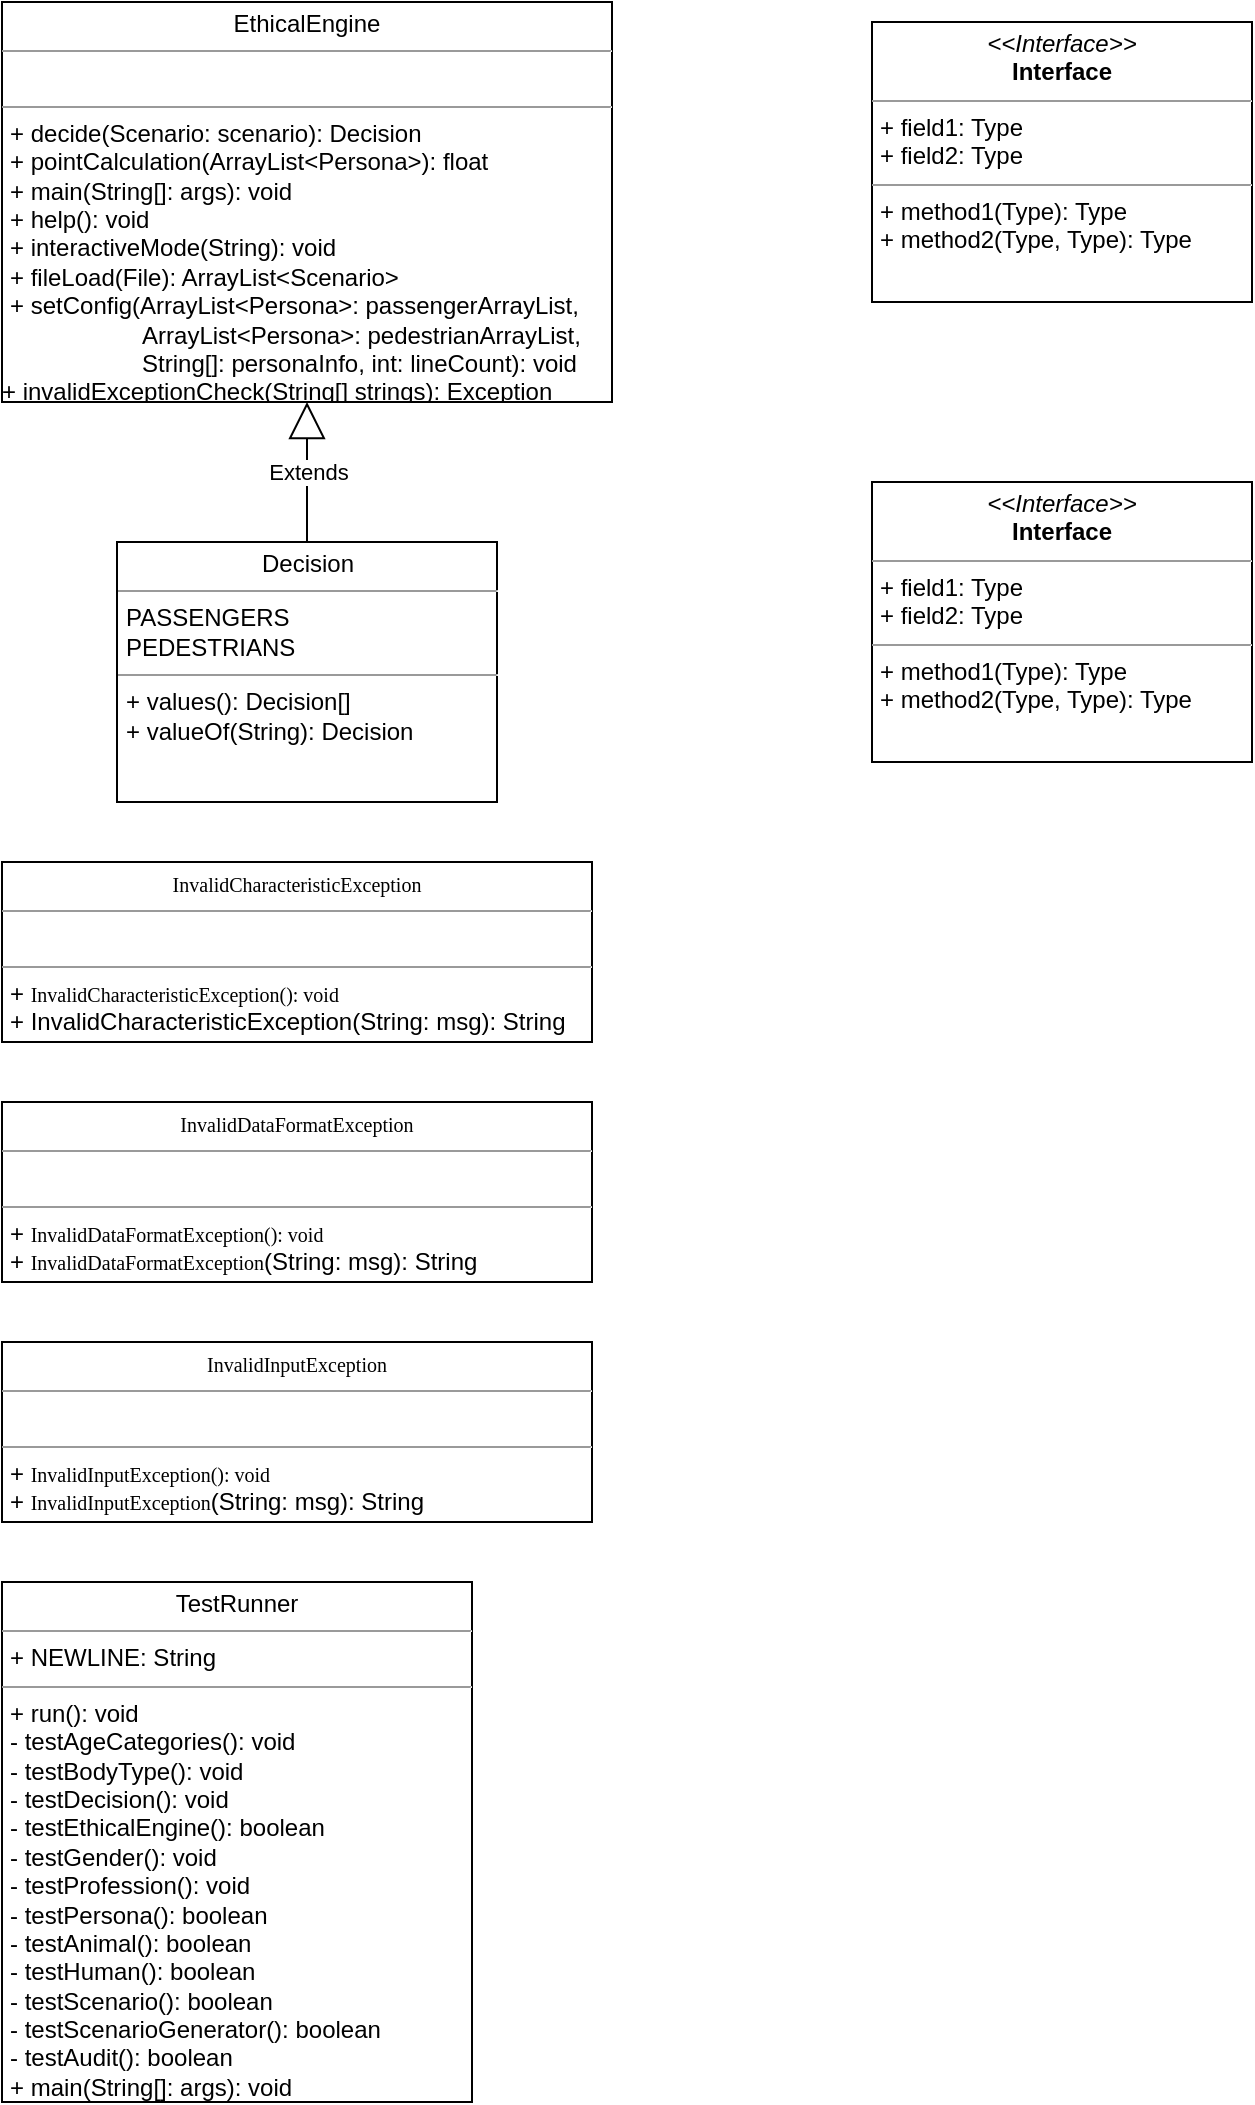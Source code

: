 <mxfile version="13.9.9" type="github">
  <diagram name="Page-1" id="c4acf3e9-155e-7222-9cf6-157b1a14988f">
    <mxGraphModel dx="1175" dy="580" grid="1" gridSize="10" guides="1" tooltips="1" connect="1" arrows="1" fold="1" page="1" pageScale="1" pageWidth="850" pageHeight="1100" background="#ffffff" math="0" shadow="0">
      <root>
        <mxCell id="0" />
        <mxCell id="1" parent="0" />
        <mxCell id="5d2195bd80daf111-15" value="&lt;p style=&quot;margin: 0px ; margin-top: 4px ; text-align: center&quot;&gt;EthicalEngine&lt;/p&gt;&lt;hr size=&quot;1&quot;&gt;&lt;p style=&quot;margin: 0px ; margin-left: 4px&quot;&gt;&lt;br&gt;&lt;/p&gt;&lt;hr size=&quot;1&quot;&gt;&lt;p style=&quot;margin: 0px ; margin-left: 4px&quot;&gt;+ decide(Scenario: scenario): Decision&lt;br&gt;+ pointCalculation(ArrayList&amp;lt;Persona&amp;gt;): float&lt;/p&gt;&lt;p style=&quot;margin: 0px ; margin-left: 4px&quot;&gt;+ main(String[]: args): void&lt;/p&gt;&lt;p style=&quot;margin: 0px ; margin-left: 4px&quot;&gt;+ help(): void&lt;/p&gt;&lt;p style=&quot;margin: 0px ; margin-left: 4px&quot;&gt;+ interactiveMode(String): void&lt;/p&gt;&lt;p style=&quot;margin: 0px ; margin-left: 4px&quot;&gt;+ fileLoad(File): ArrayList&amp;lt;Scenario&amp;gt;&lt;/p&gt;&lt;p style=&quot;margin: 0px ; margin-left: 4px&quot;&gt;+ setConfig(ArrayList&amp;lt;Persona&amp;gt;: passengerArrayList,&amp;nbsp;&lt;/p&gt;&lt;p style=&quot;margin: 0px ; margin-left: 4px&quot;&gt;&amp;nbsp; &amp;nbsp; &amp;nbsp; &amp;nbsp; &amp;nbsp; &amp;nbsp; &amp;nbsp; &amp;nbsp; &amp;nbsp; &amp;nbsp; ArrayList&amp;lt;Persona&amp;gt;: pedestrianArrayList,&amp;nbsp;&lt;/p&gt;&amp;nbsp; &amp;nbsp; &amp;nbsp; &amp;nbsp; &amp;nbsp; &amp;nbsp; &amp;nbsp; &amp;nbsp; &amp;nbsp; &amp;nbsp; &amp;nbsp;&lt;span&gt;String[]: personaInfo, int: lineCount): void&lt;br&gt;&lt;/span&gt;+ invalidExceptionCheck(String[] strings): Exception" style="verticalAlign=top;align=left;overflow=fill;fontSize=12;fontFamily=Helvetica;html=1;rounded=0;shadow=0;comic=0;labelBackgroundColor=none;strokeWidth=1" parent="1" vertex="1">
          <mxGeometry x="25" y="40" width="305" height="200" as="geometry" />
        </mxCell>
        <mxCell id="5d2195bd80daf111-19" value="&lt;p style=&quot;margin: 0px ; margin-top: 4px ; text-align: center&quot;&gt;&lt;span style=&quot;font-family: &amp;#34;verdana&amp;#34; ; font-size: 10px&quot;&gt;InvalidCharacteristicException&lt;/span&gt;&lt;br&gt;&lt;/p&gt;&lt;hr size=&quot;1&quot;&gt;&lt;p style=&quot;margin: 0px ; margin-left: 4px&quot;&gt;&lt;br&gt;&lt;/p&gt;&lt;hr size=&quot;1&quot;&gt;&lt;p style=&quot;margin: 0px ; margin-left: 4px&quot;&gt;+&amp;nbsp;&lt;span style=&quot;font-family: &amp;#34;verdana&amp;#34; ; font-size: 10px ; text-align: center&quot;&gt;InvalidCharacteristicException(): void&lt;/span&gt;&lt;br&gt;+&amp;nbsp;InvalidCharacteristicException(String: msg): String&lt;/p&gt;" style="verticalAlign=top;align=left;overflow=fill;fontSize=12;fontFamily=Helvetica;html=1;rounded=0;shadow=0;comic=0;labelBackgroundColor=none;strokeWidth=1" parent="1" vertex="1">
          <mxGeometry x="25" y="470" width="295" height="90" as="geometry" />
        </mxCell>
        <mxCell id="5d2195bd80daf111-20" value="&lt;p style=&quot;margin:0px;margin-top:4px;text-align:center;&quot;&gt;&lt;i&gt;&amp;lt;&amp;lt;Interface&amp;gt;&amp;gt;&lt;/i&gt;&lt;br/&gt;&lt;b&gt;Interface&lt;/b&gt;&lt;/p&gt;&lt;hr size=&quot;1&quot;/&gt;&lt;p style=&quot;margin:0px;margin-left:4px;&quot;&gt;+ field1: Type&lt;br/&gt;+ field2: Type&lt;/p&gt;&lt;hr size=&quot;1&quot;/&gt;&lt;p style=&quot;margin:0px;margin-left:4px;&quot;&gt;+ method1(Type): Type&lt;br/&gt;+ method2(Type, Type): Type&lt;/p&gt;" style="verticalAlign=top;align=left;overflow=fill;fontSize=12;fontFamily=Helvetica;html=1;rounded=0;shadow=0;comic=0;labelBackgroundColor=none;strokeWidth=1" parent="1" vertex="1">
          <mxGeometry x="460" y="50" width="190" height="140" as="geometry" />
        </mxCell>
        <mxCell id="wjkCWkdYf_oV-Li8shmm-3" value="&lt;p style=&quot;margin: 0px ; margin-top: 4px ; text-align: center&quot;&gt;&lt;span style=&quot;font-family: &amp;#34;verdana&amp;#34; ; font-size: 10px&quot;&gt;InvalidDataFormatException&lt;/span&gt;&lt;br&gt;&lt;/p&gt;&lt;hr size=&quot;1&quot;&gt;&lt;p style=&quot;margin: 0px ; margin-left: 4px&quot;&gt;&lt;br&gt;&lt;/p&gt;&lt;hr size=&quot;1&quot;&gt;&lt;p style=&quot;margin: 0px ; margin-left: 4px&quot;&gt;+&amp;nbsp;&lt;span style=&quot;font-size: 10px ; text-align: center ; font-family: &amp;#34;verdana&amp;#34;&quot;&gt;InvalidDataFormatException&lt;/span&gt;&lt;span style=&quot;font-family: &amp;#34;verdana&amp;#34; ; font-size: 10px ; text-align: center&quot;&gt;(): void&lt;/span&gt;&lt;br&gt;+&amp;nbsp;&lt;span style=&quot;font-size: 10px ; text-align: center ; font-family: &amp;#34;verdana&amp;#34;&quot;&gt;InvalidDataFormatException&lt;/span&gt;(String: msg): String&lt;/p&gt;" style="verticalAlign=top;align=left;overflow=fill;fontSize=12;fontFamily=Helvetica;html=1;rounded=0;shadow=0;comic=0;labelBackgroundColor=none;strokeWidth=1" vertex="1" parent="1">
          <mxGeometry x="25" y="590" width="295" height="90" as="geometry" />
        </mxCell>
        <mxCell id="wjkCWkdYf_oV-Li8shmm-4" value="&lt;p style=&quot;margin: 0px ; margin-top: 4px ; text-align: center&quot;&gt;Decision&lt;/p&gt;&lt;hr size=&quot;1&quot;&gt;&lt;p style=&quot;margin: 0px ; margin-left: 4px&quot;&gt;PASSENGERS&lt;/p&gt;&lt;p style=&quot;margin: 0px ; margin-left: 4px&quot;&gt;PEDESTRIANS&lt;/p&gt;&lt;hr size=&quot;1&quot;&gt;&lt;p style=&quot;margin: 0px ; margin-left: 4px&quot;&gt;+ values(): Decision[]&lt;br&gt;+ valueOf(String): Decision&lt;/p&gt;" style="verticalAlign=top;align=left;overflow=fill;fontSize=12;fontFamily=Helvetica;html=1;rounded=0;shadow=0;comic=0;labelBackgroundColor=none;strokeWidth=1" vertex="1" parent="1">
          <mxGeometry x="82.5" y="310" width="190" height="130" as="geometry" />
        </mxCell>
        <mxCell id="wjkCWkdYf_oV-Li8shmm-5" value="&lt;p style=&quot;margin: 0px ; margin-top: 4px ; text-align: center&quot;&gt;&lt;span style=&quot;font-family: &amp;#34;verdana&amp;#34; ; font-size: 10px&quot;&gt;InvalidInputException&lt;/span&gt;&lt;br&gt;&lt;/p&gt;&lt;hr size=&quot;1&quot;&gt;&lt;p style=&quot;margin: 0px ; margin-left: 4px&quot;&gt;&lt;br&gt;&lt;/p&gt;&lt;hr size=&quot;1&quot;&gt;&lt;p style=&quot;margin: 0px ; margin-left: 4px&quot;&gt;+&amp;nbsp;&lt;span style=&quot;font-family: &amp;#34;verdana&amp;#34; ; font-size: 10px ; text-align: center&quot;&gt;InvalidInputException&lt;/span&gt;&lt;span style=&quot;font-family: &amp;#34;verdana&amp;#34; ; font-size: 10px ; text-align: center&quot;&gt;(): void&lt;/span&gt;&lt;br&gt;+&amp;nbsp;&lt;span style=&quot;font-family: &amp;#34;verdana&amp;#34; ; font-size: 10px ; text-align: center&quot;&gt;InvalidInputException&lt;/span&gt;(String: msg): String&lt;/p&gt;" style="verticalAlign=top;align=left;overflow=fill;fontSize=12;fontFamily=Helvetica;html=1;rounded=0;shadow=0;comic=0;labelBackgroundColor=none;strokeWidth=1" vertex="1" parent="1">
          <mxGeometry x="25" y="710" width="295" height="90" as="geometry" />
        </mxCell>
        <mxCell id="wjkCWkdYf_oV-Li8shmm-6" value="&lt;p style=&quot;margin: 0px ; margin-top: 4px ; text-align: center&quot;&gt;TestRunner&lt;/p&gt;&lt;hr size=&quot;1&quot;&gt;&lt;p style=&quot;margin: 0px ; margin-left: 4px&quot;&gt;+ NEWLINE: String&lt;br&gt;&lt;/p&gt;&lt;hr size=&quot;1&quot;&gt;&lt;p style=&quot;margin: 0px ; margin-left: 4px&quot;&gt;+ run(): void&lt;br&gt;- testAgeCategories(): void&lt;/p&gt;&lt;p style=&quot;margin: 0px ; margin-left: 4px&quot;&gt;- testBodyType(): void&lt;/p&gt;&lt;p style=&quot;margin: 0px ; margin-left: 4px&quot;&gt;- testDecision(): void&lt;/p&gt;&lt;p style=&quot;margin: 0px ; margin-left: 4px&quot;&gt;- testEthicalEngine(): boolean&lt;/p&gt;&lt;p style=&quot;margin: 0px ; margin-left: 4px&quot;&gt;- testGender(): void&lt;/p&gt;&lt;p style=&quot;margin: 0px ; margin-left: 4px&quot;&gt;- testProfession(): void&lt;/p&gt;&lt;p style=&quot;margin: 0px ; margin-left: 4px&quot;&gt;- testPersona(): boolean&lt;/p&gt;&lt;p style=&quot;margin: 0px ; margin-left: 4px&quot;&gt;- testAnimal(): boolean&lt;/p&gt;&lt;p style=&quot;margin: 0px ; margin-left: 4px&quot;&gt;- testHuman(): boolean&lt;/p&gt;&lt;p style=&quot;margin: 0px ; margin-left: 4px&quot;&gt;- testScenario(): boolean&lt;/p&gt;&lt;p style=&quot;margin: 0px ; margin-left: 4px&quot;&gt;- testScenarioGenerator(): boolean&lt;/p&gt;&lt;p style=&quot;margin: 0px ; margin-left: 4px&quot;&gt;- testAudit(): boolean&lt;/p&gt;&lt;p style=&quot;margin: 0px ; margin-left: 4px&quot;&gt;+ main(String[]: args): void&lt;/p&gt;" style="verticalAlign=top;align=left;overflow=fill;fontSize=12;fontFamily=Helvetica;html=1;rounded=0;shadow=0;comic=0;labelBackgroundColor=none;strokeWidth=1" vertex="1" parent="1">
          <mxGeometry x="25" y="830" width="235" height="260" as="geometry" />
        </mxCell>
        <mxCell id="wjkCWkdYf_oV-Li8shmm-7" value="&lt;p style=&quot;margin:0px;margin-top:4px;text-align:center;&quot;&gt;&lt;i&gt;&amp;lt;&amp;lt;Interface&amp;gt;&amp;gt;&lt;/i&gt;&lt;br/&gt;&lt;b&gt;Interface&lt;/b&gt;&lt;/p&gt;&lt;hr size=&quot;1&quot;/&gt;&lt;p style=&quot;margin:0px;margin-left:4px;&quot;&gt;+ field1: Type&lt;br/&gt;+ field2: Type&lt;/p&gt;&lt;hr size=&quot;1&quot;/&gt;&lt;p style=&quot;margin:0px;margin-left:4px;&quot;&gt;+ method1(Type): Type&lt;br/&gt;+ method2(Type, Type): Type&lt;/p&gt;" style="verticalAlign=top;align=left;overflow=fill;fontSize=12;fontFamily=Helvetica;html=1;rounded=0;shadow=0;comic=0;labelBackgroundColor=none;strokeWidth=1" vertex="1" parent="1">
          <mxGeometry x="460" y="280" width="190" height="140" as="geometry" />
        </mxCell>
        <mxCell id="wjkCWkdYf_oV-Li8shmm-9" value="Extends" style="endArrow=block;endSize=16;endFill=0;html=1;entryX=0.5;entryY=1;entryDx=0;entryDy=0;exitX=0.5;exitY=0;exitDx=0;exitDy=0;" edge="1" parent="1" source="wjkCWkdYf_oV-Li8shmm-4" target="5d2195bd80daf111-15">
          <mxGeometry width="160" relative="1" as="geometry">
            <mxPoint x="140" y="270" as="sourcePoint" />
            <mxPoint x="300" y="270" as="targetPoint" />
          </mxGeometry>
        </mxCell>
      </root>
    </mxGraphModel>
  </diagram>
</mxfile>
